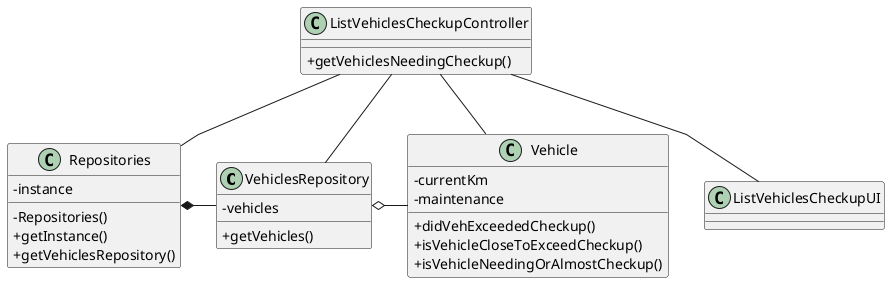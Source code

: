 @startuml
'skinparam monochrome true
skinparam packageStyle rectangle
skinparam shadowing false
skinparam linetype polyline
'skinparam linetype orto

skinparam classAttributeIconSize 0

'left to right direction

class VehiclesRepository {
    - vehicles
    + getVehicles()
}
class Vehicle {
    - currentKm
    - maintenance
    + didVehExceededCheckup()
    + isVehicleCloseToExceedCheckup()
    + isVehicleNeedingOrAlmostCheckup()
}

class Repositories {
    - instance
    - Repositories()
    + getInstance()
    + getVehiclesRepository()
}

class ListVehiclesCheckupController {
    + getVehiclesNeedingCheckup()
}

class ListVehiclesCheckupUI {
}

Repositories *- VehiclesRepository

VehiclesRepository o- Vehicle

ListVehiclesCheckupController -- ListVehiclesCheckupUI
ListVehiclesCheckupController -- Repositories
ListVehiclesCheckupController -- VehiclesRepository
ListVehiclesCheckupController -- Vehicle

@enduml